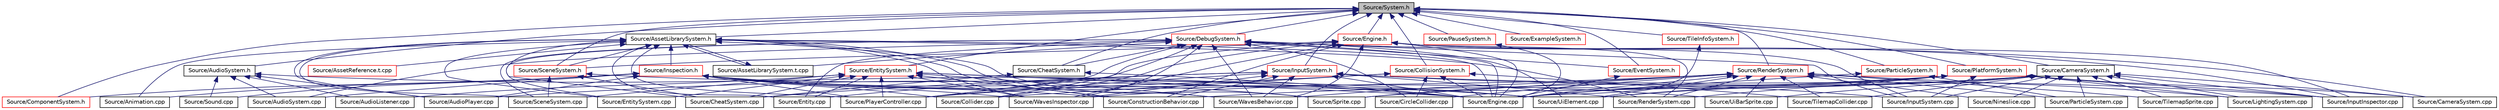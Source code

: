 digraph "Source/System.h"
{
 // LATEX_PDF_SIZE
  edge [fontname="Helvetica",fontsize="10",labelfontname="Helvetica",labelfontsize="10"];
  node [fontname="Helvetica",fontsize="10",shape=record];
  Node1 [label="Source/System.h",height=0.2,width=0.4,color="black", fillcolor="grey75", style="filled", fontcolor="black",tooltip="Base class for all Systems."];
  Node1 -> Node2 [dir="back",color="midnightblue",fontsize="10",style="solid",fontname="Helvetica"];
  Node2 [label="Source/AssetLibrarySystem.h",height=0.2,width=0.4,color="black", fillcolor="white", style="filled",URL="$AssetLibrarySystem_8h.html",tooltip="Asset System."];
  Node2 -> Node3 [dir="back",color="midnightblue",fontsize="10",style="solid",fontname="Helvetica"];
  Node3 [label="Source/Animation.cpp",height=0.2,width=0.4,color="black", fillcolor="white", style="filled",URL="$Animation_8cpp.html",tooltip="animation component implimentation"];
  Node2 -> Node4 [dir="back",color="midnightblue",fontsize="10",style="solid",fontname="Helvetica"];
  Node4 [label="Source/AssetLibrarySystem.t.cpp",height=0.2,width=0.4,color="black", fillcolor="white", style="filled",URL="$AssetLibrarySystem_8t_8cpp.html",tooltip="AssetLibrarySystem."];
  Node4 -> Node2 [dir="back",color="midnightblue",fontsize="10",style="solid",fontname="Helvetica"];
  Node2 -> Node5 [dir="back",color="midnightblue",fontsize="10",style="solid",fontname="Helvetica"];
  Node5 [label="Source/AssetReference.t.cpp",height=0.2,width=0.4,color="red", fillcolor="white", style="filled",URL="$AssetReference_8t_8cpp.html",tooltip="a reference to an Asset"];
  Node2 -> Node16 [dir="back",color="midnightblue",fontsize="10",style="solid",fontname="Helvetica"];
  Node16 [label="Source/AudioPlayer.cpp",height=0.2,width=0.4,color="black", fillcolor="white", style="filled",URL="$AudioPlayer_8cpp.html",tooltip="Component that plays audio."];
  Node2 -> Node11 [dir="back",color="midnightblue",fontsize="10",style="solid",fontname="Helvetica"];
  Node11 [label="Source/CheatSystem.cpp",height=0.2,width=0.4,color="black", fillcolor="white", style="filled",URL="$CheatSystem_8cpp.html",tooltip="CheatSystem Class definition."];
  Node2 -> Node17 [dir="back",color="midnightblue",fontsize="10",style="solid",fontname="Helvetica"];
  Node17 [label="Source/ConstructionBehavior.cpp",height=0.2,width=0.4,color="black", fillcolor="white", style="filled",URL="$ConstructionBehavior_8cpp.html",tooltip="handles the construction of towers and modification of terrain"];
  Node2 -> Node9 [dir="back",color="midnightblue",fontsize="10",style="solid",fontname="Helvetica"];
  Node9 [label="Source/Engine.cpp",height=0.2,width=0.4,color="black", fillcolor="white", style="filled",URL="$Engine_8cpp.html",tooltip="Engine class."];
  Node2 -> Node66 [dir="back",color="midnightblue",fontsize="10",style="solid",fontname="Helvetica"];
  Node66 [label="Source/Entity.cpp",height=0.2,width=0.4,color="black", fillcolor="white", style="filled",URL="$Entity_8cpp.html",tooltip="Function definitions for the Entity class."];
  Node2 -> Node67 [dir="back",color="midnightblue",fontsize="10",style="solid",fontname="Helvetica"];
  Node67 [label="Source/EntitySystem.cpp",height=0.2,width=0.4,color="black", fillcolor="white", style="filled",URL="$EntitySystem_8cpp.html",tooltip="System that manages the storing and handling of Entities."];
  Node2 -> Node68 [dir="back",color="midnightblue",fontsize="10",style="solid",fontname="Helvetica"];
  Node68 [label="Source/Inspection.h",height=0.2,width=0.4,color="red", fillcolor="white", style="filled",URL="$Inspection_8h.html",tooltip="Helper methods for inspecting things."];
  Node68 -> Node3 [dir="back",color="midnightblue",fontsize="10",style="solid",fontname="Helvetica"];
  Node68 -> Node16 [dir="back",color="midnightblue",fontsize="10",style="solid",fontname="Helvetica"];
  Node68 -> Node69 [dir="back",color="midnightblue",fontsize="10",style="solid",fontname="Helvetica"];
  Node69 [label="Source/AudioSystem.cpp",height=0.2,width=0.4,color="black", fillcolor="white", style="filled",URL="$AudioSystem_8cpp.html",tooltip="System that implements FMOD and allows the loading and playing of audio."];
  Node68 -> Node70 [dir="back",color="midnightblue",fontsize="10",style="solid",fontname="Helvetica"];
  Node70 [label="Source/Collider.cpp",height=0.2,width=0.4,color="black", fillcolor="white", style="filled",URL="$Collider_8cpp.html",tooltip="Base component for detecting collisions."];
  Node68 -> Node71 [dir="back",color="midnightblue",fontsize="10",style="solid",fontname="Helvetica"];
  Node71 [label="Source/ComponentSystem.h",height=0.2,width=0.4,color="red", fillcolor="white", style="filled",URL="$ComponentSystem_8h.html",tooltip="System that keeps track of a specific kind of Component."];
  Node68 -> Node17 [dir="back",color="midnightblue",fontsize="10",style="solid",fontname="Helvetica"];
  Node68 -> Node12 [dir="back",color="midnightblue",fontsize="10",style="solid",fontname="Helvetica"];
  Node12 [label="Source/PlayerController.cpp",height=0.2,width=0.4,color="black", fillcolor="white", style="filled",URL="$PlayerController_8cpp.html",tooltip="PlayerController Behaviour Class."];
  Node68 -> Node87 [dir="back",color="midnightblue",fontsize="10",style="solid",fontname="Helvetica"];
  Node87 [label="Source/Sound.cpp",height=0.2,width=0.4,color="black", fillcolor="white", style="filled",URL="$Sound_8cpp.html",tooltip="Wrapper class for FMOD sounds."];
  Node68 -> Node56 [dir="back",color="midnightblue",fontsize="10",style="solid",fontname="Helvetica"];
  Node56 [label="Source/Sprite.cpp",height=0.2,width=0.4,color="black", fillcolor="white", style="filled",URL="$Sprite_8cpp.html",tooltip="Implementation of Sprite component."];
  Node68 -> Node91 [dir="back",color="midnightblue",fontsize="10",style="solid",fontname="Helvetica"];
  Node91 [label="Source/UiBarSprite.cpp",height=0.2,width=0.4,color="black", fillcolor="white", style="filled",URL="$UiBarSprite_8cpp.html",tooltip="sprite that renders a ui bar"];
  Node68 -> Node92 [dir="back",color="midnightblue",fontsize="10",style="solid",fontname="Helvetica"];
  Node92 [label="Source/UiElement.cpp",height=0.2,width=0.4,color="black", fillcolor="white", style="filled",URL="$UiElement_8cpp.html",tooltip="Ui element component."];
  Node68 -> Node14 [dir="back",color="midnightblue",fontsize="10",style="solid",fontname="Helvetica"];
  Node14 [label="Source/WavesInspector.cpp",height=0.2,width=0.4,color="black", fillcolor="white", style="filled",URL="$WavesInspector_8cpp.html",tooltip="Definitions for wave and spawning editing in game."];
  Node2 -> Node12 [dir="back",color="midnightblue",fontsize="10",style="solid",fontname="Helvetica"];
  Node2 -> Node53 [dir="back",color="midnightblue",fontsize="10",style="solid",fontname="Helvetica"];
  Node53 [label="Source/RenderSystem.cpp",height=0.2,width=0.4,color="black", fillcolor="white", style="filled",URL="$RenderSystem_8cpp.html",tooltip="System responsible for drawing sprites and basic shapes."];
  Node2 -> Node93 [dir="back",color="midnightblue",fontsize="10",style="solid",fontname="Helvetica"];
  Node93 [label="Source/SceneSystem.cpp",height=0.2,width=0.4,color="black", fillcolor="white", style="filled",URL="$SceneSystem_8cpp.html",tooltip="handles the process of resetting and changing scenes"];
  Node2 -> Node94 [dir="back",color="midnightblue",fontsize="10",style="solid",fontname="Helvetica"];
  Node94 [label="Source/SceneSystem.h",height=0.2,width=0.4,color="red", fillcolor="white", style="filled",URL="$SceneSystem_8h.html",tooltip="handles the process of resetting and changing scenes"];
  Node94 -> Node11 [dir="back",color="midnightblue",fontsize="10",style="solid",fontname="Helvetica"];
  Node94 -> Node9 [dir="back",color="midnightblue",fontsize="10",style="solid",fontname="Helvetica"];
  Node94 -> Node93 [dir="back",color="midnightblue",fontsize="10",style="solid",fontname="Helvetica"];
  Node2 -> Node56 [dir="back",color="midnightblue",fontsize="10",style="solid",fontname="Helvetica"];
  Node2 -> Node13 [dir="back",color="midnightblue",fontsize="10",style="solid",fontname="Helvetica"];
  Node13 [label="Source/WavesBehavior.cpp",height=0.2,width=0.4,color="black", fillcolor="white", style="filled",URL="$WavesBehavior_8cpp.html",tooltip="Definitions for wave and spawning behavior."];
  Node2 -> Node14 [dir="back",color="midnightblue",fontsize="10",style="solid",fontname="Helvetica"];
  Node1 -> Node96 [dir="back",color="midnightblue",fontsize="10",style="solid",fontname="Helvetica"];
  Node96 [label="Source/AudioSystem.h",height=0.2,width=0.4,color="black", fillcolor="white", style="filled",URL="$AudioSystem_8h.html",tooltip="System that implements FMOD and allows the loading and playing of audio."];
  Node96 -> Node97 [dir="back",color="midnightblue",fontsize="10",style="solid",fontname="Helvetica"];
  Node97 [label="Source/AudioListener.cpp",height=0.2,width=0.4,color="black", fillcolor="white", style="filled",URL="$AudioListener_8cpp.html",tooltip="Component that picks up spatial audio."];
  Node96 -> Node16 [dir="back",color="midnightblue",fontsize="10",style="solid",fontname="Helvetica"];
  Node96 -> Node69 [dir="back",color="midnightblue",fontsize="10",style="solid",fontname="Helvetica"];
  Node96 -> Node9 [dir="back",color="midnightblue",fontsize="10",style="solid",fontname="Helvetica"];
  Node96 -> Node87 [dir="back",color="midnightblue",fontsize="10",style="solid",fontname="Helvetica"];
  Node1 -> Node98 [dir="back",color="midnightblue",fontsize="10",style="solid",fontname="Helvetica"];
  Node98 [label="Source/CameraSystem.h",height=0.2,width=0.4,color="black", fillcolor="white", style="filled",URL="$CameraSystem_8h.html",tooltip="System that handles the camera and coordinate systems / spaces."];
  Node98 -> Node99 [dir="back",color="midnightblue",fontsize="10",style="solid",fontname="Helvetica"];
  Node99 [label="Source/CameraSystem.cpp",height=0.2,width=0.4,color="black", fillcolor="white", style="filled",URL="$CameraSystem_8cpp.html",tooltip="System that handles the camera and coordinate systems / spaces."];
  Node98 -> Node17 [dir="back",color="midnightblue",fontsize="10",style="solid",fontname="Helvetica"];
  Node98 -> Node9 [dir="back",color="midnightblue",fontsize="10",style="solid",fontname="Helvetica"];
  Node98 -> Node100 [dir="back",color="midnightblue",fontsize="10",style="solid",fontname="Helvetica"];
  Node100 [label="Source/InputInspector.cpp",height=0.2,width=0.4,color="black", fillcolor="white", style="filled",URL="$InputInspector_8cpp.html",tooltip="Input system addition, holds Action and Debug info."];
  Node98 -> Node101 [dir="back",color="midnightblue",fontsize="10",style="solid",fontname="Helvetica"];
  Node101 [label="Source/InputSystem.cpp",height=0.2,width=0.4,color="black", fillcolor="white", style="filled",URL="$InputSystem_8cpp.html",tooltip="Input system, m_Handles key and mouse inputs."];
  Node98 -> Node49 [dir="back",color="midnightblue",fontsize="10",style="solid",fontname="Helvetica"];
  Node49 [label="Source/LightingSystem.cpp",height=0.2,width=0.4,color="black", fillcolor="white", style="filled",URL="$LightingSystem_8cpp.html",tooltip="Renders lights in the scene."];
  Node98 -> Node52 [dir="back",color="midnightblue",fontsize="10",style="solid",fontname="Helvetica"];
  Node52 [label="Source/Nineslice.cpp",height=0.2,width=0.4,color="black", fillcolor="white", style="filled",URL="$Nineslice_8cpp.html",tooltip="sprite that renders a nineslice"];
  Node98 -> Node102 [dir="back",color="midnightblue",fontsize="10",style="solid",fontname="Helvetica"];
  Node102 [label="Source/ParticleSystem.cpp",height=0.2,width=0.4,color="black", fillcolor="white", style="filled",URL="$ParticleSystem_8cpp.html",tooltip="Updates all particles using compute shader, spawns new ones in accordance with emitters' timing."];
  Node98 -> Node56 [dir="back",color="midnightblue",fontsize="10",style="solid",fontname="Helvetica"];
  Node98 -> Node103 [dir="back",color="midnightblue",fontsize="10",style="solid",fontname="Helvetica"];
  Node103 [label="Source/TilemapCollider.cpp",height=0.2,width=0.4,color="black", fillcolor="white", style="filled",URL="$TilemapCollider_8cpp.html",tooltip="tilemap collider"];
  Node98 -> Node58 [dir="back",color="midnightblue",fontsize="10",style="solid",fontname="Helvetica"];
  Node58 [label="Source/TilemapSprite.cpp",height=0.2,width=0.4,color="black", fillcolor="white", style="filled",URL="$TilemapSprite_8cpp.html",tooltip="A version of Sprite specifically for rendering tiles."];
  Node98 -> Node91 [dir="back",color="midnightblue",fontsize="10",style="solid",fontname="Helvetica"];
  Node98 -> Node92 [dir="back",color="midnightblue",fontsize="10",style="solid",fontname="Helvetica"];
  Node1 -> Node104 [dir="back",color="midnightblue",fontsize="10",style="solid",fontname="Helvetica"];
  Node104 [label="Source/CheatSystem.h",height=0.2,width=0.4,color="black", fillcolor="white", style="filled",URL="$CheatSystem_8h.html",tooltip="CheatSystem Class Declaration."];
  Node104 -> Node11 [dir="back",color="midnightblue",fontsize="10",style="solid",fontname="Helvetica"];
  Node104 -> Node9 [dir="back",color="midnightblue",fontsize="10",style="solid",fontname="Helvetica"];
  Node1 -> Node105 [dir="back",color="midnightblue",fontsize="10",style="solid",fontname="Helvetica"];
  Node105 [label="Source/CollisionSystem.h",height=0.2,width=0.4,color="red", fillcolor="white", style="filled",URL="$CollisionSystem_8h.html",tooltip="The CollisionSystem is responsible for checking for collisions between Different Colliders."];
  Node105 -> Node106 [dir="back",color="midnightblue",fontsize="10",style="solid",fontname="Helvetica"];
  Node106 [label="Source/CircleCollider.cpp",height=0.2,width=0.4,color="black", fillcolor="white", style="filled",URL="$CircleCollider_8cpp.html",tooltip="Circle-shaped collider."];
  Node105 -> Node70 [dir="back",color="midnightblue",fontsize="10",style="solid",fontname="Helvetica"];
  Node105 -> Node9 [dir="back",color="midnightblue",fontsize="10",style="solid",fontname="Helvetica"];
  Node105 -> Node12 [dir="back",color="midnightblue",fontsize="10",style="solid",fontname="Helvetica"];
  Node105 -> Node103 [dir="back",color="midnightblue",fontsize="10",style="solid",fontname="Helvetica"];
  Node1 -> Node71 [dir="back",color="midnightblue",fontsize="10",style="solid",fontname="Helvetica"];
  Node1 -> Node108 [dir="back",color="midnightblue",fontsize="10",style="solid",fontname="Helvetica"];
  Node108 [label="Source/DebugSystem.h",height=0.2,width=0.4,color="red", fillcolor="white", style="filled",URL="$DebugSystem_8h_source.html",tooltip=" "];
  Node108 -> Node4 [dir="back",color="midnightblue",fontsize="10",style="solid",fontname="Helvetica"];
  Node108 -> Node69 [dir="back",color="midnightblue",fontsize="10",style="solid",fontname="Helvetica"];
  Node108 -> Node99 [dir="back",color="midnightblue",fontsize="10",style="solid",fontname="Helvetica"];
  Node108 -> Node104 [dir="back",color="midnightblue",fontsize="10",style="solid",fontname="Helvetica"];
  Node108 -> Node106 [dir="back",color="midnightblue",fontsize="10",style="solid",fontname="Helvetica"];
  Node108 -> Node70 [dir="back",color="midnightblue",fontsize="10",style="solid",fontname="Helvetica"];
  Node108 -> Node9 [dir="back",color="midnightblue",fontsize="10",style="solid",fontname="Helvetica"];
  Node108 -> Node66 [dir="back",color="midnightblue",fontsize="10",style="solid",fontname="Helvetica"];
  Node108 -> Node67 [dir="back",color="midnightblue",fontsize="10",style="solid",fontname="Helvetica"];
  Node108 -> Node116 [dir="back",color="midnightblue",fontsize="10",style="solid",fontname="Helvetica"];
  Node116 [label="Source/EventSystem.h",height=0.2,width=0.4,color="red", fillcolor="white", style="filled",URL="$EventSystem_8h.html",tooltip="System that handles Events and EventListeners."];
  Node116 -> Node9 [dir="back",color="midnightblue",fontsize="10",style="solid",fontname="Helvetica"];
  Node108 -> Node100 [dir="back",color="midnightblue",fontsize="10",style="solid",fontname="Helvetica"];
  Node108 -> Node101 [dir="back",color="midnightblue",fontsize="10",style="solid",fontname="Helvetica"];
  Node108 -> Node12 [dir="back",color="midnightblue",fontsize="10",style="solid",fontname="Helvetica"];
  Node108 -> Node93 [dir="back",color="midnightblue",fontsize="10",style="solid",fontname="Helvetica"];
  Node108 -> Node92 [dir="back",color="midnightblue",fontsize="10",style="solid",fontname="Helvetica"];
  Node108 -> Node13 [dir="back",color="midnightblue",fontsize="10",style="solid",fontname="Helvetica"];
  Node108 -> Node14 [dir="back",color="midnightblue",fontsize="10",style="solid",fontname="Helvetica"];
  Node1 -> Node132 [dir="back",color="midnightblue",fontsize="10",style="solid",fontname="Helvetica"];
  Node132 [label="Source/Engine.h",height=0.2,width=0.4,color="red", fillcolor="white", style="filled",URL="$Engine_8h.html",tooltip="Engine class."];
  Node132 -> Node70 [dir="back",color="midnightblue",fontsize="10",style="solid",fontname="Helvetica"];
  Node132 -> Node17 [dir="back",color="midnightblue",fontsize="10",style="solid",fontname="Helvetica"];
  Node132 -> Node9 [dir="back",color="midnightblue",fontsize="10",style="solid",fontname="Helvetica"];
  Node132 -> Node100 [dir="back",color="midnightblue",fontsize="10",style="solid",fontname="Helvetica"];
  Node132 -> Node101 [dir="back",color="midnightblue",fontsize="10",style="solid",fontname="Helvetica"];
  Node132 -> Node12 [dir="back",color="midnightblue",fontsize="10",style="solid",fontname="Helvetica"];
  Node132 -> Node53 [dir="back",color="midnightblue",fontsize="10",style="solid",fontname="Helvetica"];
  Node132 -> Node94 [dir="back",color="midnightblue",fontsize="10",style="solid",fontname="Helvetica"];
  Node132 -> Node13 [dir="back",color="midnightblue",fontsize="10",style="solid",fontname="Helvetica"];
  Node132 -> Node14 [dir="back",color="midnightblue",fontsize="10",style="solid",fontname="Helvetica"];
  Node1 -> Node133 [dir="back",color="midnightblue",fontsize="10",style="solid",fontname="Helvetica"];
  Node133 [label="Source/EntitySystem.h",height=0.2,width=0.4,color="red", fillcolor="white", style="filled",URL="$EntitySystem_8h.html",tooltip="System that manages the storing and handling of Entities."];
  Node133 -> Node97 [dir="back",color="midnightblue",fontsize="10",style="solid",fontname="Helvetica"];
  Node133 -> Node11 [dir="back",color="midnightblue",fontsize="10",style="solid",fontname="Helvetica"];
  Node133 -> Node17 [dir="back",color="midnightblue",fontsize="10",style="solid",fontname="Helvetica"];
  Node133 -> Node9 [dir="back",color="midnightblue",fontsize="10",style="solid",fontname="Helvetica"];
  Node133 -> Node66 [dir="back",color="midnightblue",fontsize="10",style="solid",fontname="Helvetica"];
  Node133 -> Node67 [dir="back",color="midnightblue",fontsize="10",style="solid",fontname="Helvetica"];
  Node133 -> Node12 [dir="back",color="midnightblue",fontsize="10",style="solid",fontname="Helvetica"];
  Node133 -> Node93 [dir="back",color="midnightblue",fontsize="10",style="solid",fontname="Helvetica"];
  Node133 -> Node92 [dir="back",color="midnightblue",fontsize="10",style="solid",fontname="Helvetica"];
  Node133 -> Node13 [dir="back",color="midnightblue",fontsize="10",style="solid",fontname="Helvetica"];
  Node133 -> Node14 [dir="back",color="midnightblue",fontsize="10",style="solid",fontname="Helvetica"];
  Node1 -> Node116 [dir="back",color="midnightblue",fontsize="10",style="solid",fontname="Helvetica"];
  Node1 -> Node134 [dir="back",color="midnightblue",fontsize="10",style="solid",fontname="Helvetica"];
  Node134 [label="Source/ExampleSystem.h",height=0.2,width=0.4,color="red", fillcolor="white", style="filled",URL="$ExampleSystem_8h.html",tooltip="DESCRIPTION HERE."];
  Node1 -> Node136 [dir="back",color="midnightblue",fontsize="10",style="solid",fontname="Helvetica"];
  Node136 [label="Source/InputSystem.h",height=0.2,width=0.4,color="red", fillcolor="white", style="filled",URL="$InputSystem_8h.html",tooltip="Input system, m_Handles key and mouse inputs."];
  Node136 -> Node11 [dir="back",color="midnightblue",fontsize="10",style="solid",fontname="Helvetica"];
  Node136 -> Node17 [dir="back",color="midnightblue",fontsize="10",style="solid",fontname="Helvetica"];
  Node136 -> Node9 [dir="back",color="midnightblue",fontsize="10",style="solid",fontname="Helvetica"];
  Node136 -> Node66 [dir="back",color="midnightblue",fontsize="10",style="solid",fontname="Helvetica"];
  Node136 -> Node100 [dir="back",color="midnightblue",fontsize="10",style="solid",fontname="Helvetica"];
  Node136 -> Node101 [dir="back",color="midnightblue",fontsize="10",style="solid",fontname="Helvetica"];
  Node136 -> Node12 [dir="back",color="midnightblue",fontsize="10",style="solid",fontname="Helvetica"];
  Node136 -> Node53 [dir="back",color="midnightblue",fontsize="10",style="solid",fontname="Helvetica"];
  Node136 -> Node13 [dir="back",color="midnightblue",fontsize="10",style="solid",fontname="Helvetica"];
  Node136 -> Node14 [dir="back",color="midnightblue",fontsize="10",style="solid",fontname="Helvetica"];
  Node1 -> Node143 [dir="back",color="midnightblue",fontsize="10",style="solid",fontname="Helvetica"];
  Node143 [label="Source/ParticleSystem.h",height=0.2,width=0.4,color="red", fillcolor="white", style="filled",URL="$ParticleSystem_8h.html",tooltip="System in charge of managing compute shader and emitters."];
  Node143 -> Node9 [dir="back",color="midnightblue",fontsize="10",style="solid",fontname="Helvetica"];
  Node143 -> Node102 [dir="back",color="midnightblue",fontsize="10",style="solid",fontname="Helvetica"];
  Node1 -> Node145 [dir="back",color="midnightblue",fontsize="10",style="solid",fontname="Helvetica"];
  Node145 [label="Source/PauseSystem.h",height=0.2,width=0.4,color="red", fillcolor="white", style="filled",URL="$PauseSystem_8h_source.html",tooltip=" "];
  Node145 -> Node9 [dir="back",color="midnightblue",fontsize="10",style="solid",fontname="Helvetica"];
  Node1 -> Node119 [dir="back",color="midnightblue",fontsize="10",style="solid",fontname="Helvetica"];
  Node119 [label="Source/PlatformSystem.h",height=0.2,width=0.4,color="red", fillcolor="white", style="filled",URL="$PlatformSystem_8h.html",tooltip="Patform System class: initializes window and graphics (GLFW and GLEW), shuts them down on exit."];
  Node119 -> Node16 [dir="back",color="midnightblue",fontsize="10",style="solid",fontname="Helvetica"];
  Node119 -> Node99 [dir="back",color="midnightblue",fontsize="10",style="solid",fontname="Helvetica"];
  Node119 -> Node9 [dir="back",color="midnightblue",fontsize="10",style="solid",fontname="Helvetica"];
  Node119 -> Node100 [dir="back",color="midnightblue",fontsize="10",style="solid",fontname="Helvetica"];
  Node119 -> Node101 [dir="back",color="midnightblue",fontsize="10",style="solid",fontname="Helvetica"];
  Node119 -> Node49 [dir="back",color="midnightblue",fontsize="10",style="solid",fontname="Helvetica"];
  Node119 -> Node53 [dir="back",color="midnightblue",fontsize="10",style="solid",fontname="Helvetica"];
  Node119 -> Node92 [dir="back",color="midnightblue",fontsize="10",style="solid",fontname="Helvetica"];
  Node1 -> Node146 [dir="back",color="midnightblue",fontsize="10",style="solid",fontname="Helvetica"];
  Node146 [label="Source/RenderSystem.h",height=0.2,width=0.4,color="red", fillcolor="white", style="filled",URL="$RenderSystem_8h.html",tooltip="System responsible for drawing sprites and basic shapes."];
  Node146 -> Node106 [dir="back",color="midnightblue",fontsize="10",style="solid",fontname="Helvetica"];
  Node146 -> Node9 [dir="back",color="midnightblue",fontsize="10",style="solid",fontname="Helvetica"];
  Node146 -> Node49 [dir="back",color="midnightblue",fontsize="10",style="solid",fontname="Helvetica"];
  Node146 -> Node52 [dir="back",color="midnightblue",fontsize="10",style="solid",fontname="Helvetica"];
  Node146 -> Node102 [dir="back",color="midnightblue",fontsize="10",style="solid",fontname="Helvetica"];
  Node146 -> Node53 [dir="back",color="midnightblue",fontsize="10",style="solid",fontname="Helvetica"];
  Node146 -> Node56 [dir="back",color="midnightblue",fontsize="10",style="solid",fontname="Helvetica"];
  Node146 -> Node103 [dir="back",color="midnightblue",fontsize="10",style="solid",fontname="Helvetica"];
  Node146 -> Node58 [dir="back",color="midnightblue",fontsize="10",style="solid",fontname="Helvetica"];
  Node146 -> Node91 [dir="back",color="midnightblue",fontsize="10",style="solid",fontname="Helvetica"];
  Node146 -> Node92 [dir="back",color="midnightblue",fontsize="10",style="solid",fontname="Helvetica"];
  Node146 -> Node13 [dir="back",color="midnightblue",fontsize="10",style="solid",fontname="Helvetica"];
  Node146 -> Node14 [dir="back",color="midnightblue",fontsize="10",style="solid",fontname="Helvetica"];
  Node1 -> Node94 [dir="back",color="midnightblue",fontsize="10",style="solid",fontname="Helvetica"];
  Node1 -> Node148 [dir="back",color="midnightblue",fontsize="10",style="solid",fontname="Helvetica"];
  Node148 [label="Source/TileInfoSystem.h",height=0.2,width=0.4,color="red", fillcolor="white", style="filled",URL="$TileInfoSystem_8h.html",tooltip="System to get info about given tile indices."];
  Node148 -> Node9 [dir="back",color="midnightblue",fontsize="10",style="solid",fontname="Helvetica"];
}
